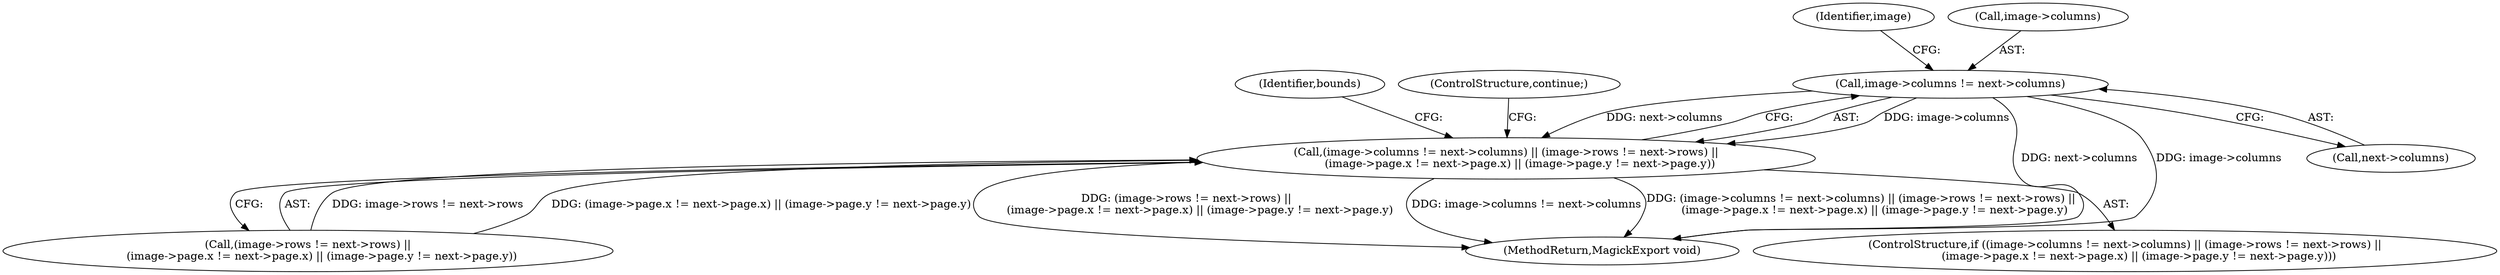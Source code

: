 digraph "0_ImageMagick6_1ddcf2e4f28029a888cadef2e757509ef5047ad8@pointer" {
"1000171" [label="(Call,image->columns != next->columns)"];
"1000170" [label="(Call,(image->columns != next->columns) || (image->rows != next->rows) ||\n        (image->page.x != next->page.x) || (image->page.y != next->page.y))"];
"1000181" [label="(Identifier,image)"];
"1000171" [label="(Call,image->columns != next->columns)"];
"1000178" [label="(Call,(image->rows != next->rows) ||\n        (image->page.x != next->page.x) || (image->page.y != next->page.y))"];
"1000211" [label="(Identifier,bounds)"];
"1000286" [label="(MethodReturn,MagickExport void)"];
"1000175" [label="(Call,next->columns)"];
"1000169" [label="(ControlStructure,if ((image->columns != next->columns) || (image->rows != next->rows) ||\n        (image->page.x != next->page.x) || (image->page.y != next->page.y)))"];
"1000170" [label="(Call,(image->columns != next->columns) || (image->rows != next->rows) ||\n        (image->page.x != next->page.x) || (image->page.y != next->page.y))"];
"1000209" [label="(ControlStructure,continue;)"];
"1000172" [label="(Call,image->columns)"];
"1000171" -> "1000170"  [label="AST: "];
"1000171" -> "1000175"  [label="CFG: "];
"1000172" -> "1000171"  [label="AST: "];
"1000175" -> "1000171"  [label="AST: "];
"1000181" -> "1000171"  [label="CFG: "];
"1000170" -> "1000171"  [label="CFG: "];
"1000171" -> "1000286"  [label="DDG: image->columns"];
"1000171" -> "1000286"  [label="DDG: next->columns"];
"1000171" -> "1000170"  [label="DDG: image->columns"];
"1000171" -> "1000170"  [label="DDG: next->columns"];
"1000170" -> "1000169"  [label="AST: "];
"1000170" -> "1000178"  [label="CFG: "];
"1000178" -> "1000170"  [label="AST: "];
"1000209" -> "1000170"  [label="CFG: "];
"1000211" -> "1000170"  [label="CFG: "];
"1000170" -> "1000286"  [label="DDG: (image->rows != next->rows) ||\n        (image->page.x != next->page.x) || (image->page.y != next->page.y)"];
"1000170" -> "1000286"  [label="DDG: image->columns != next->columns"];
"1000170" -> "1000286"  [label="DDG: (image->columns != next->columns) || (image->rows != next->rows) ||\n        (image->page.x != next->page.x) || (image->page.y != next->page.y)"];
"1000178" -> "1000170"  [label="DDG: image->rows != next->rows"];
"1000178" -> "1000170"  [label="DDG: (image->page.x != next->page.x) || (image->page.y != next->page.y)"];
}
